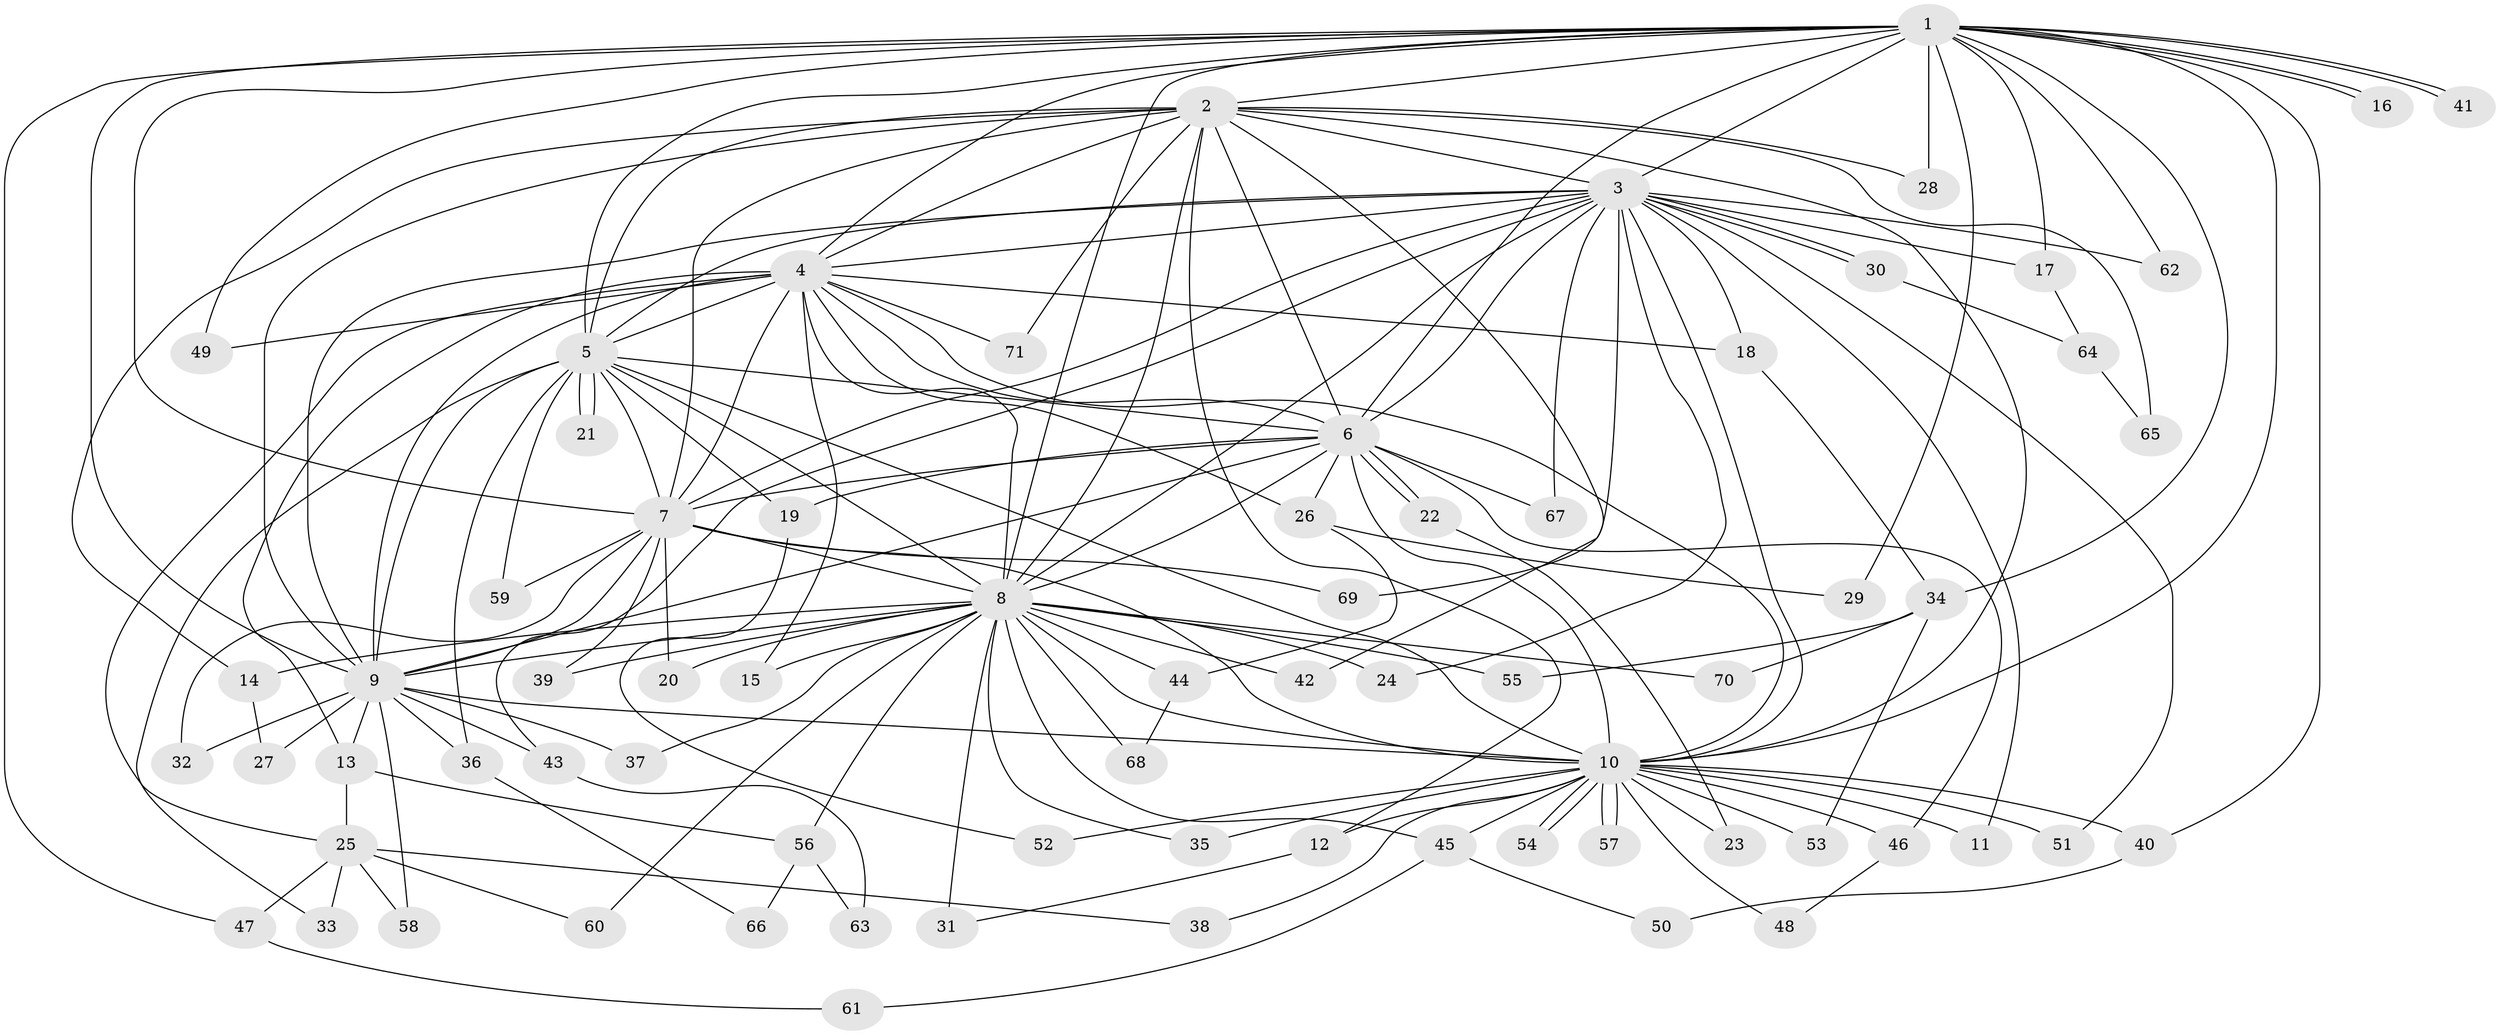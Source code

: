 // Generated by graph-tools (version 1.1) at 2025/34/03/09/25 02:34:55]
// undirected, 71 vertices, 167 edges
graph export_dot {
graph [start="1"]
  node [color=gray90,style=filled];
  1;
  2;
  3;
  4;
  5;
  6;
  7;
  8;
  9;
  10;
  11;
  12;
  13;
  14;
  15;
  16;
  17;
  18;
  19;
  20;
  21;
  22;
  23;
  24;
  25;
  26;
  27;
  28;
  29;
  30;
  31;
  32;
  33;
  34;
  35;
  36;
  37;
  38;
  39;
  40;
  41;
  42;
  43;
  44;
  45;
  46;
  47;
  48;
  49;
  50;
  51;
  52;
  53;
  54;
  55;
  56;
  57;
  58;
  59;
  60;
  61;
  62;
  63;
  64;
  65;
  66;
  67;
  68;
  69;
  70;
  71;
  1 -- 2;
  1 -- 3;
  1 -- 4;
  1 -- 5;
  1 -- 6;
  1 -- 7;
  1 -- 8;
  1 -- 9;
  1 -- 10;
  1 -- 16;
  1 -- 16;
  1 -- 17;
  1 -- 28;
  1 -- 29;
  1 -- 34;
  1 -- 40;
  1 -- 41;
  1 -- 41;
  1 -- 47;
  1 -- 49;
  1 -- 62;
  2 -- 3;
  2 -- 4;
  2 -- 5;
  2 -- 6;
  2 -- 7;
  2 -- 8;
  2 -- 9;
  2 -- 10;
  2 -- 12;
  2 -- 14;
  2 -- 28;
  2 -- 42;
  2 -- 65;
  2 -- 71;
  3 -- 4;
  3 -- 5;
  3 -- 6;
  3 -- 7;
  3 -- 8;
  3 -- 9;
  3 -- 10;
  3 -- 11;
  3 -- 17;
  3 -- 18;
  3 -- 24;
  3 -- 30;
  3 -- 30;
  3 -- 43;
  3 -- 51;
  3 -- 62;
  3 -- 67;
  3 -- 69;
  4 -- 5;
  4 -- 6;
  4 -- 7;
  4 -- 8;
  4 -- 9;
  4 -- 10;
  4 -- 13;
  4 -- 15;
  4 -- 18;
  4 -- 25;
  4 -- 26;
  4 -- 49;
  4 -- 71;
  5 -- 6;
  5 -- 7;
  5 -- 8;
  5 -- 9;
  5 -- 10;
  5 -- 19;
  5 -- 21;
  5 -- 21;
  5 -- 33;
  5 -- 36;
  5 -- 59;
  6 -- 7;
  6 -- 8;
  6 -- 9;
  6 -- 10;
  6 -- 19;
  6 -- 22;
  6 -- 22;
  6 -- 26;
  6 -- 46;
  6 -- 67;
  7 -- 8;
  7 -- 9;
  7 -- 10;
  7 -- 20;
  7 -- 32;
  7 -- 39;
  7 -- 59;
  7 -- 69;
  8 -- 9;
  8 -- 10;
  8 -- 14;
  8 -- 15;
  8 -- 20;
  8 -- 24;
  8 -- 31;
  8 -- 35;
  8 -- 37;
  8 -- 39;
  8 -- 42;
  8 -- 44;
  8 -- 45;
  8 -- 55;
  8 -- 56;
  8 -- 60;
  8 -- 68;
  8 -- 70;
  9 -- 10;
  9 -- 13;
  9 -- 27;
  9 -- 32;
  9 -- 36;
  9 -- 37;
  9 -- 43;
  9 -- 58;
  10 -- 11;
  10 -- 12;
  10 -- 23;
  10 -- 35;
  10 -- 38;
  10 -- 40;
  10 -- 45;
  10 -- 46;
  10 -- 48;
  10 -- 51;
  10 -- 52;
  10 -- 53;
  10 -- 54;
  10 -- 54;
  10 -- 57;
  10 -- 57;
  12 -- 31;
  13 -- 25;
  13 -- 56;
  14 -- 27;
  17 -- 64;
  18 -- 34;
  19 -- 52;
  22 -- 23;
  25 -- 33;
  25 -- 38;
  25 -- 47;
  25 -- 58;
  25 -- 60;
  26 -- 29;
  26 -- 44;
  30 -- 64;
  34 -- 53;
  34 -- 55;
  34 -- 70;
  36 -- 66;
  40 -- 50;
  43 -- 63;
  44 -- 68;
  45 -- 50;
  45 -- 61;
  46 -- 48;
  47 -- 61;
  56 -- 63;
  56 -- 66;
  64 -- 65;
}
